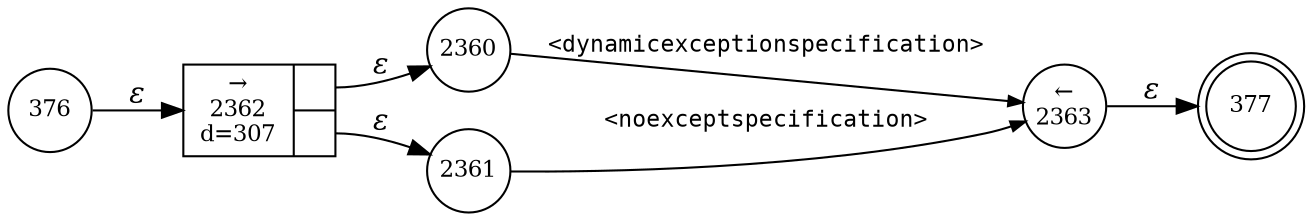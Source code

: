 digraph ATN {
rankdir=LR;
s377[fontsize=11, label="377", shape=doublecircle, fixedsize=true, width=.6];
s376[fontsize=11,label="376", shape=circle, fixedsize=true, width=.55, peripheries=1];
s2360[fontsize=11,label="2360", shape=circle, fixedsize=true, width=.55, peripheries=1];
s2361[fontsize=11,label="2361", shape=circle, fixedsize=true, width=.55, peripheries=1];
s2362[fontsize=11,label="{&rarr;\n2362\nd=307|{<p0>|<p1>}}", shape=record, fixedsize=false, peripheries=1];
s2363[fontsize=11,label="&larr;\n2363", shape=circle, fixedsize=true, width=.55, peripheries=1];
s376 -> s2362 [fontname="Times-Italic", label="&epsilon;"];
s2362:p0 -> s2360 [fontname="Times-Italic", label="&epsilon;"];
s2362:p1 -> s2361 [fontname="Times-Italic", label="&epsilon;"];
s2360 -> s2363 [fontsize=11, fontname="Courier", arrowsize=.7, label = "<dynamicexceptionspecification>", arrowhead = normal];
s2361 -> s2363 [fontsize=11, fontname="Courier", arrowsize=.7, label = "<noexceptspecification>", arrowhead = normal];
s2363 -> s377 [fontname="Times-Italic", label="&epsilon;"];
}